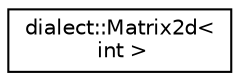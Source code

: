digraph "Graphical Class Hierarchy"
{
  edge [fontname="Helvetica",fontsize="10",labelfontname="Helvetica",labelfontsize="10"];
  node [fontname="Helvetica",fontsize="10",shape=record];
  rankdir="LR";
  Node0 [label="dialect::Matrix2d\<\l int \>",height=0.2,width=0.4,color="black", fillcolor="white", style="filled",URL="$structdialect_1_1Matrix2d.html"];
}
